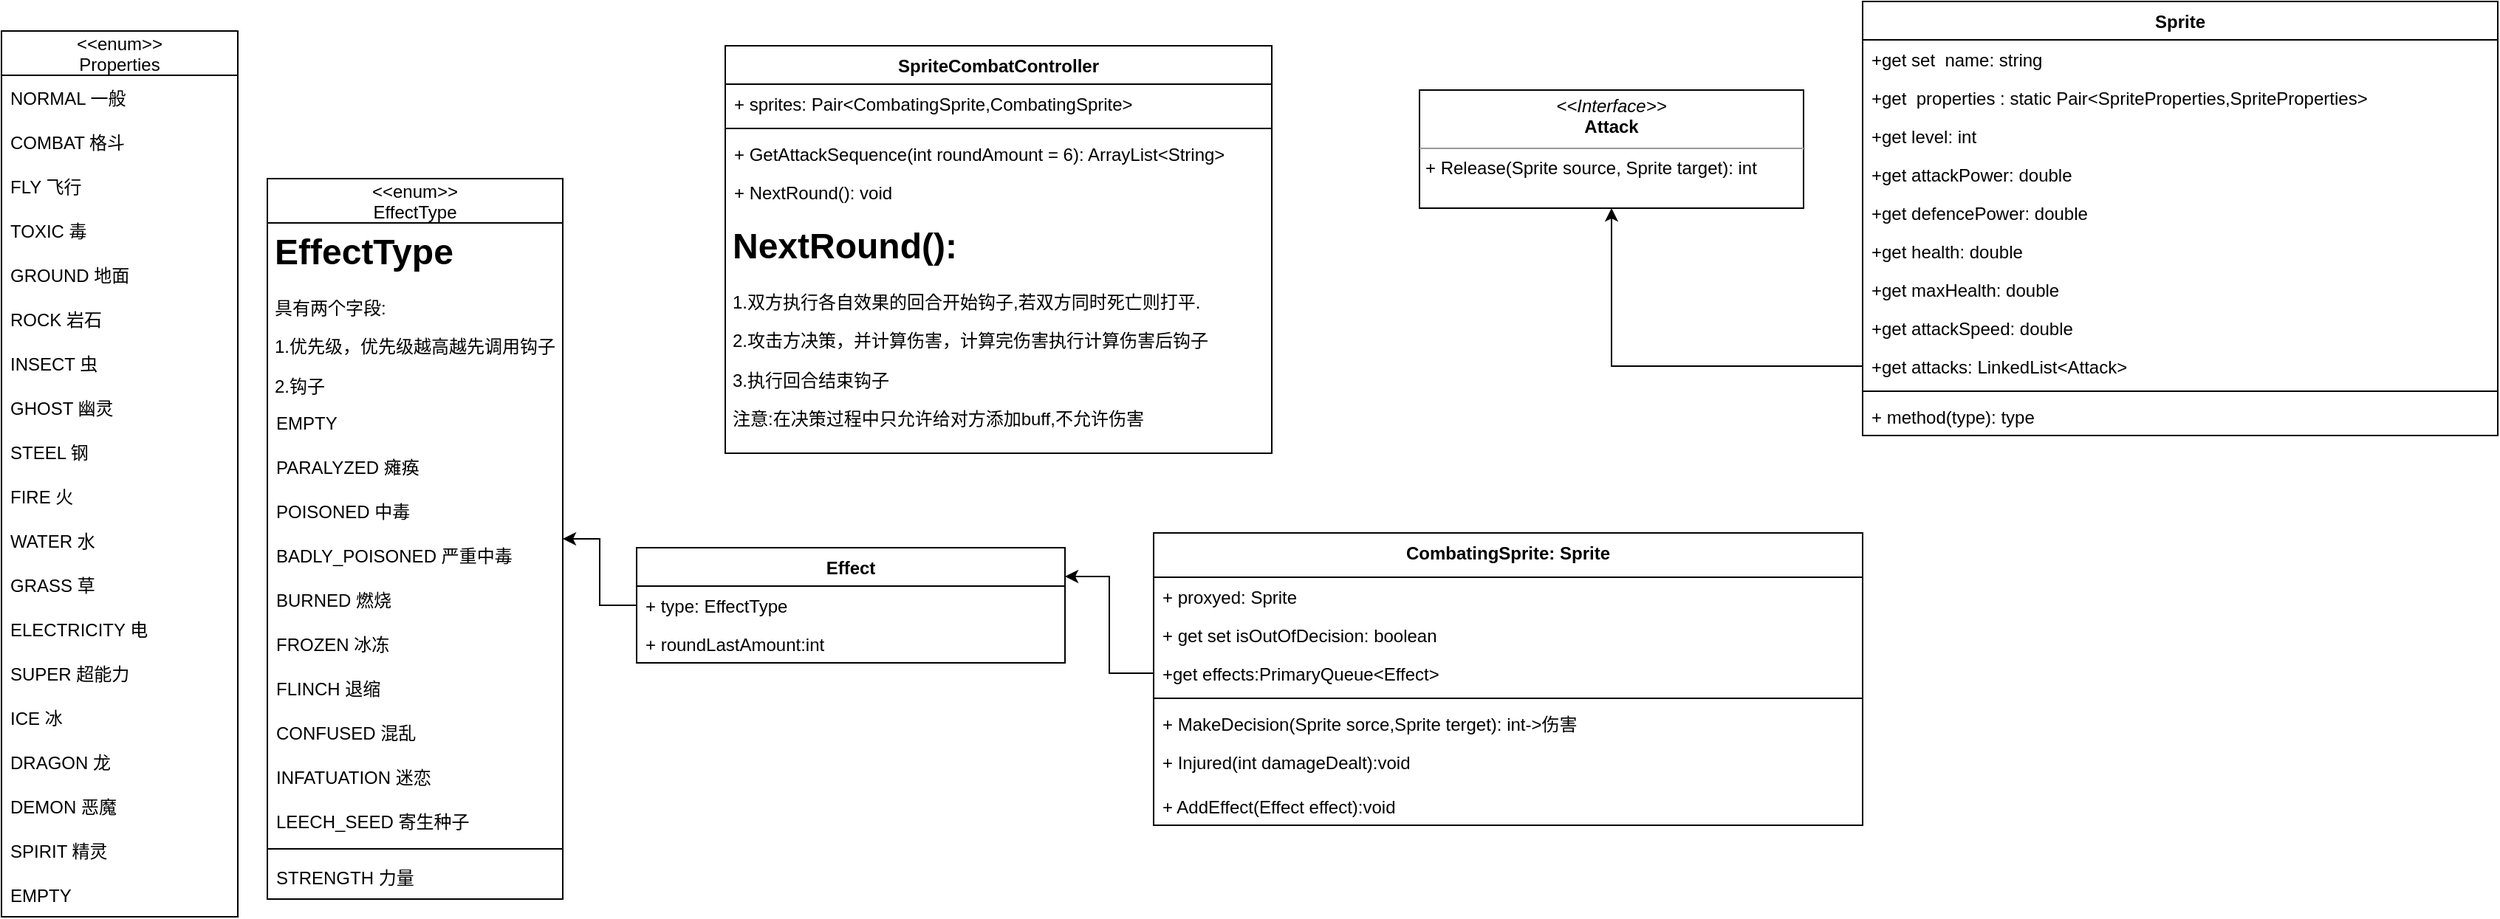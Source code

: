 <mxfile version="19.0.3" type="device"><diagram id="C5RBs43oDa-KdzZeNtuy" name="Page-1"><mxGraphModel dx="651" dy="1020" grid="1" gridSize="10" guides="1" tooltips="1" connect="1" arrows="1" fold="1" page="1" pageScale="1" pageWidth="827" pageHeight="1169" math="0" shadow="0"><root><mxCell id="WIyWlLk6GJQsqaUBKTNV-0"/><mxCell id="WIyWlLk6GJQsqaUBKTNV-1" parent="WIyWlLk6GJQsqaUBKTNV-0"/><mxCell id="1W_ZS60NMug-V-3pk_HU-4" value="&lt;&lt;enum&gt;&gt;&#10;Properties" style="swimlane;fontStyle=0;childLayout=stackLayout;horizontal=1;startSize=30;horizontalStack=0;resizeParent=1;resizeParentMax=0;resizeLast=0;collapsible=1;marginBottom=0;" parent="WIyWlLk6GJQsqaUBKTNV-1" vertex="1"><mxGeometry x="190" y="20" width="160" height="600" as="geometry"><mxRectangle x="60" y="50" width="140" height="30" as="alternateBounds"/></mxGeometry></mxCell><mxCell id="1W_ZS60NMug-V-3pk_HU-5" value="NORMAL 一般" style="text;strokeColor=none;fillColor=none;align=left;verticalAlign=middle;spacingLeft=4;spacingRight=4;overflow=hidden;points=[[0,0.5],[1,0.5]];portConstraint=eastwest;rotatable=0;" parent="1W_ZS60NMug-V-3pk_HU-4" vertex="1"><mxGeometry y="30" width="160" height="30" as="geometry"/></mxCell><mxCell id="1W_ZS60NMug-V-3pk_HU-6" value="COMBAT 格斗" style="text;strokeColor=none;fillColor=none;align=left;verticalAlign=middle;spacingLeft=4;spacingRight=4;overflow=hidden;points=[[0,0.5],[1,0.5]];portConstraint=eastwest;rotatable=0;" parent="1W_ZS60NMug-V-3pk_HU-4" vertex="1"><mxGeometry y="60" width="160" height="30" as="geometry"/></mxCell><mxCell id="1W_ZS60NMug-V-3pk_HU-7" value="FLY 飞行" style="text;strokeColor=none;fillColor=none;align=left;verticalAlign=middle;spacingLeft=4;spacingRight=4;overflow=hidden;points=[[0,0.5],[1,0.5]];portConstraint=eastwest;rotatable=0;" parent="1W_ZS60NMug-V-3pk_HU-4" vertex="1"><mxGeometry y="90" width="160" height="30" as="geometry"/></mxCell><mxCell id="1W_ZS60NMug-V-3pk_HU-12" value="TOXIC 毒" style="text;strokeColor=none;fillColor=none;align=left;verticalAlign=middle;spacingLeft=4;spacingRight=4;overflow=hidden;points=[[0,0.5],[1,0.5]];portConstraint=eastwest;rotatable=0;" parent="1W_ZS60NMug-V-3pk_HU-4" vertex="1"><mxGeometry y="120" width="160" height="30" as="geometry"/></mxCell><mxCell id="1W_ZS60NMug-V-3pk_HU-13" value="GROUND 地面" style="text;strokeColor=none;fillColor=none;align=left;verticalAlign=middle;spacingLeft=4;spacingRight=4;overflow=hidden;points=[[0,0.5],[1,0.5]];portConstraint=eastwest;rotatable=0;" parent="1W_ZS60NMug-V-3pk_HU-4" vertex="1"><mxGeometry y="150" width="160" height="30" as="geometry"/></mxCell><mxCell id="1W_ZS60NMug-V-3pk_HU-14" value="ROCK 岩石" style="text;strokeColor=none;fillColor=none;align=left;verticalAlign=middle;spacingLeft=4;spacingRight=4;overflow=hidden;points=[[0,0.5],[1,0.5]];portConstraint=eastwest;rotatable=0;" parent="1W_ZS60NMug-V-3pk_HU-4" vertex="1"><mxGeometry y="180" width="160" height="30" as="geometry"/></mxCell><mxCell id="1W_ZS60NMug-V-3pk_HU-15" value="INSECT 虫" style="text;strokeColor=none;fillColor=none;align=left;verticalAlign=middle;spacingLeft=4;spacingRight=4;overflow=hidden;points=[[0,0.5],[1,0.5]];portConstraint=eastwest;rotatable=0;" parent="1W_ZS60NMug-V-3pk_HU-4" vertex="1"><mxGeometry y="210" width="160" height="30" as="geometry"/></mxCell><mxCell id="1W_ZS60NMug-V-3pk_HU-16" value="GHOST 幽灵" style="text;strokeColor=none;fillColor=none;align=left;verticalAlign=middle;spacingLeft=4;spacingRight=4;overflow=hidden;points=[[0,0.5],[1,0.5]];portConstraint=eastwest;rotatable=0;" parent="1W_ZS60NMug-V-3pk_HU-4" vertex="1"><mxGeometry y="240" width="160" height="30" as="geometry"/></mxCell><mxCell id="1W_ZS60NMug-V-3pk_HU-17" value="STEEL 钢" style="text;strokeColor=none;fillColor=none;align=left;verticalAlign=middle;spacingLeft=4;spacingRight=4;overflow=hidden;points=[[0,0.5],[1,0.5]];portConstraint=eastwest;rotatable=0;" parent="1W_ZS60NMug-V-3pk_HU-4" vertex="1"><mxGeometry y="270" width="160" height="30" as="geometry"/></mxCell><mxCell id="1W_ZS60NMug-V-3pk_HU-18" value="FIRE 火" style="text;strokeColor=none;fillColor=none;align=left;verticalAlign=middle;spacingLeft=4;spacingRight=4;overflow=hidden;points=[[0,0.5],[1,0.5]];portConstraint=eastwest;rotatable=0;" parent="1W_ZS60NMug-V-3pk_HU-4" vertex="1"><mxGeometry y="300" width="160" height="30" as="geometry"/></mxCell><mxCell id="1W_ZS60NMug-V-3pk_HU-19" value="WATER 水" style="text;strokeColor=none;fillColor=none;align=left;verticalAlign=middle;spacingLeft=4;spacingRight=4;overflow=hidden;points=[[0,0.5],[1,0.5]];portConstraint=eastwest;rotatable=0;" parent="1W_ZS60NMug-V-3pk_HU-4" vertex="1"><mxGeometry y="330" width="160" height="30" as="geometry"/></mxCell><mxCell id="1W_ZS60NMug-V-3pk_HU-20" value="GRASS 草" style="text;strokeColor=none;fillColor=none;align=left;verticalAlign=middle;spacingLeft=4;spacingRight=4;overflow=hidden;points=[[0,0.5],[1,0.5]];portConstraint=eastwest;rotatable=0;" parent="1W_ZS60NMug-V-3pk_HU-4" vertex="1"><mxGeometry y="360" width="160" height="30" as="geometry"/></mxCell><mxCell id="1W_ZS60NMug-V-3pk_HU-22" value="ELECTRICITY 电" style="text;strokeColor=none;fillColor=none;align=left;verticalAlign=middle;spacingLeft=4;spacingRight=4;overflow=hidden;points=[[0,0.5],[1,0.5]];portConstraint=eastwest;rotatable=0;" parent="1W_ZS60NMug-V-3pk_HU-4" vertex="1"><mxGeometry y="390" width="160" height="30" as="geometry"/></mxCell><mxCell id="1W_ZS60NMug-V-3pk_HU-23" value="SUPER 超能力" style="text;strokeColor=none;fillColor=none;align=left;verticalAlign=middle;spacingLeft=4;spacingRight=4;overflow=hidden;points=[[0,0.5],[1,0.5]];portConstraint=eastwest;rotatable=0;" parent="1W_ZS60NMug-V-3pk_HU-4" vertex="1"><mxGeometry y="420" width="160" height="30" as="geometry"/></mxCell><mxCell id="1W_ZS60NMug-V-3pk_HU-24" value="ICE 冰" style="text;strokeColor=none;fillColor=none;align=left;verticalAlign=middle;spacingLeft=4;spacingRight=4;overflow=hidden;points=[[0,0.5],[1,0.5]];portConstraint=eastwest;rotatable=0;" parent="1W_ZS60NMug-V-3pk_HU-4" vertex="1"><mxGeometry y="450" width="160" height="30" as="geometry"/></mxCell><mxCell id="1W_ZS60NMug-V-3pk_HU-25" value="DRAGON 龙" style="text;strokeColor=none;fillColor=none;align=left;verticalAlign=middle;spacingLeft=4;spacingRight=4;overflow=hidden;points=[[0,0.5],[1,0.5]];portConstraint=eastwest;rotatable=0;" parent="1W_ZS60NMug-V-3pk_HU-4" vertex="1"><mxGeometry y="480" width="160" height="30" as="geometry"/></mxCell><mxCell id="1W_ZS60NMug-V-3pk_HU-26" value="DEMON 恶魔" style="text;strokeColor=none;fillColor=none;align=left;verticalAlign=middle;spacingLeft=4;spacingRight=4;overflow=hidden;points=[[0,0.5],[1,0.5]];portConstraint=eastwest;rotatable=0;" parent="1W_ZS60NMug-V-3pk_HU-4" vertex="1"><mxGeometry y="510" width="160" height="30" as="geometry"/></mxCell><mxCell id="1W_ZS60NMug-V-3pk_HU-27" value="SPIRIT 精灵" style="text;strokeColor=none;fillColor=none;align=left;verticalAlign=middle;spacingLeft=4;spacingRight=4;overflow=hidden;points=[[0,0.5],[1,0.5]];portConstraint=eastwest;rotatable=0;" parent="1W_ZS60NMug-V-3pk_HU-4" vertex="1"><mxGeometry y="540" width="160" height="30" as="geometry"/></mxCell><mxCell id="1W_ZS60NMug-V-3pk_HU-71" value="EMPTY" style="text;strokeColor=none;fillColor=none;align=left;verticalAlign=middle;spacingLeft=4;spacingRight=4;overflow=hidden;points=[[0,0.5],[1,0.5]];portConstraint=eastwest;rotatable=0;" parent="1W_ZS60NMug-V-3pk_HU-4" vertex="1"><mxGeometry y="570" width="160" height="30" as="geometry"/></mxCell><mxCell id="1W_ZS60NMug-V-3pk_HU-43" value="Sprite" style="swimlane;fontStyle=1;align=center;verticalAlign=top;childLayout=stackLayout;horizontal=1;startSize=26;horizontalStack=0;resizeParent=1;resizeParentMax=0;resizeLast=0;collapsible=1;marginBottom=0;" parent="WIyWlLk6GJQsqaUBKTNV-1" vertex="1"><mxGeometry x="1450" width="430" height="294" as="geometry"/></mxCell><mxCell id="1W_ZS60NMug-V-3pk_HU-44" value="+get set  name: string" style="text;strokeColor=none;fillColor=none;align=left;verticalAlign=top;spacingLeft=4;spacingRight=4;overflow=hidden;rotatable=0;points=[[0,0.5],[1,0.5]];portConstraint=eastwest;" parent="1W_ZS60NMug-V-3pk_HU-43" vertex="1"><mxGeometry y="26" width="430" height="26" as="geometry"/></mxCell><mxCell id="1W_ZS60NMug-V-3pk_HU-48" value="+get  properties : static Pair&lt;SpriteProperties,SpriteProperties&gt;" style="text;strokeColor=none;fillColor=none;align=left;verticalAlign=top;spacingLeft=4;spacingRight=4;overflow=hidden;rotatable=0;points=[[0,0.5],[1,0.5]];portConstraint=eastwest;" parent="1W_ZS60NMug-V-3pk_HU-43" vertex="1"><mxGeometry y="52" width="430" height="26" as="geometry"/></mxCell><mxCell id="1W_ZS60NMug-V-3pk_HU-73" value="+get level: int" style="text;strokeColor=none;fillColor=none;align=left;verticalAlign=top;spacingLeft=4;spacingRight=4;overflow=hidden;rotatable=0;points=[[0,0.5],[1,0.5]];portConstraint=eastwest;" parent="1W_ZS60NMug-V-3pk_HU-43" vertex="1"><mxGeometry y="78" width="430" height="26" as="geometry"/></mxCell><mxCell id="1W_ZS60NMug-V-3pk_HU-76" value="+get attackPower: double" style="text;strokeColor=none;fillColor=none;align=left;verticalAlign=top;spacingLeft=4;spacingRight=4;overflow=hidden;rotatable=0;points=[[0,0.5],[1,0.5]];portConstraint=eastwest;" parent="1W_ZS60NMug-V-3pk_HU-43" vertex="1"><mxGeometry y="104" width="430" height="26" as="geometry"/></mxCell><mxCell id="1W_ZS60NMug-V-3pk_HU-77" value="+get defencePower: double" style="text;strokeColor=none;fillColor=none;align=left;verticalAlign=top;spacingLeft=4;spacingRight=4;overflow=hidden;rotatable=0;points=[[0,0.5],[1,0.5]];portConstraint=eastwest;" parent="1W_ZS60NMug-V-3pk_HU-43" vertex="1"><mxGeometry y="130" width="430" height="26" as="geometry"/></mxCell><mxCell id="1W_ZS60NMug-V-3pk_HU-78" value="+get health: double" style="text;strokeColor=none;fillColor=none;align=left;verticalAlign=top;spacingLeft=4;spacingRight=4;overflow=hidden;rotatable=0;points=[[0,0.5],[1,0.5]];portConstraint=eastwest;" parent="1W_ZS60NMug-V-3pk_HU-43" vertex="1"><mxGeometry y="156" width="430" height="26" as="geometry"/></mxCell><mxCell id="1W_ZS60NMug-V-3pk_HU-79" value="+get maxHealth: double" style="text;strokeColor=none;fillColor=none;align=left;verticalAlign=top;spacingLeft=4;spacingRight=4;overflow=hidden;rotatable=0;points=[[0,0.5],[1,0.5]];portConstraint=eastwest;" parent="1W_ZS60NMug-V-3pk_HU-43" vertex="1"><mxGeometry y="182" width="430" height="26" as="geometry"/></mxCell><mxCell id="1W_ZS60NMug-V-3pk_HU-80" value="+get attackSpeed: double" style="text;strokeColor=none;fillColor=none;align=left;verticalAlign=top;spacingLeft=4;spacingRight=4;overflow=hidden;rotatable=0;points=[[0,0.5],[1,0.5]];portConstraint=eastwest;" parent="1W_ZS60NMug-V-3pk_HU-43" vertex="1"><mxGeometry y="208" width="430" height="26" as="geometry"/></mxCell><mxCell id="1W_ZS60NMug-V-3pk_HU-81" value="+get attacks: LinkedList&lt;Attack&gt;" style="text;strokeColor=none;fillColor=none;align=left;verticalAlign=top;spacingLeft=4;spacingRight=4;overflow=hidden;rotatable=0;points=[[0,0.5],[1,0.5]];portConstraint=eastwest;" parent="1W_ZS60NMug-V-3pk_HU-43" vertex="1"><mxGeometry y="234" width="430" height="26" as="geometry"/></mxCell><mxCell id="1W_ZS60NMug-V-3pk_HU-45" value="" style="line;strokeWidth=1;fillColor=none;align=left;verticalAlign=middle;spacingTop=-1;spacingLeft=3;spacingRight=3;rotatable=0;labelPosition=right;points=[];portConstraint=eastwest;" parent="1W_ZS60NMug-V-3pk_HU-43" vertex="1"><mxGeometry y="260" width="430" height="8" as="geometry"/></mxCell><mxCell id="1W_ZS60NMug-V-3pk_HU-46" value="+ method(type): type" style="text;strokeColor=none;fillColor=none;align=left;verticalAlign=top;spacingLeft=4;spacingRight=4;overflow=hidden;rotatable=0;points=[[0,0.5],[1,0.5]];portConstraint=eastwest;" parent="1W_ZS60NMug-V-3pk_HU-43" vertex="1"><mxGeometry y="268" width="430" height="26" as="geometry"/></mxCell><mxCell id="1W_ZS60NMug-V-3pk_HU-75" value="&lt;p style=&quot;margin:0px;margin-top:4px;text-align:center;&quot;&gt;&lt;i&gt;&amp;lt;&amp;lt;Interface&amp;gt;&amp;gt;&lt;/i&gt;&lt;br&gt;&lt;b&gt;Attack&lt;/b&gt;&lt;/p&gt;&lt;hr size=&quot;1&quot;&gt;&lt;p style=&quot;margin:0px;margin-left:4px;&quot;&gt;+ Release(Sprite source, Sprite target): int&lt;br&gt;&lt;/p&gt;" style="verticalAlign=top;align=left;overflow=fill;fontSize=12;fontFamily=Helvetica;html=1;" parent="WIyWlLk6GJQsqaUBKTNV-1" vertex="1"><mxGeometry x="1150" y="60" width="260" height="80" as="geometry"/></mxCell><mxCell id="1W_ZS60NMug-V-3pk_HU-84" value="&lt;&lt;enum&gt;&gt;&#10;EffectType" style="swimlane;fontStyle=0;childLayout=stackLayout;horizontal=1;startSize=30;horizontalStack=0;resizeParent=1;resizeParentMax=0;resizeLast=0;collapsible=1;marginBottom=0;" parent="WIyWlLk6GJQsqaUBKTNV-1" vertex="1"><mxGeometry x="370" y="120" width="200" height="488" as="geometry"><mxRectangle x="60" y="50" width="140" height="30" as="alternateBounds"/></mxGeometry></mxCell><mxCell id="F1kfjlFFtdfNfEcV9P3_-18" value="&lt;h1&gt;EffectType&lt;/h1&gt;&lt;p&gt;具有两个字段:&lt;/p&gt;&lt;p&gt;1.优先级，优先级越高越先调用钩子&lt;/p&gt;&lt;p&gt;2.钩子&lt;/p&gt;" style="text;html=1;strokeColor=none;fillColor=none;spacing=5;spacingTop=-20;whiteSpace=wrap;overflow=hidden;rounded=0;" vertex="1" parent="1W_ZS60NMug-V-3pk_HU-84"><mxGeometry y="30" width="200" height="120" as="geometry"/></mxCell><mxCell id="1W_ZS60NMug-V-3pk_HU-103" value="EMPTY" style="text;strokeColor=none;fillColor=none;align=left;verticalAlign=middle;spacingLeft=4;spacingRight=4;overflow=hidden;points=[[0,0.5],[1,0.5]];portConstraint=eastwest;rotatable=0;" parent="1W_ZS60NMug-V-3pk_HU-84" vertex="1"><mxGeometry y="150" width="200" height="30" as="geometry"/></mxCell><mxCell id="1W_ZS60NMug-V-3pk_HU-104" value="PARALYZED 瘫痪" style="text;strokeColor=none;fillColor=none;align=left;verticalAlign=middle;spacingLeft=4;spacingRight=4;overflow=hidden;points=[[0,0.5],[1,0.5]];portConstraint=eastwest;rotatable=0;" parent="1W_ZS60NMug-V-3pk_HU-84" vertex="1"><mxGeometry y="180" width="200" height="30" as="geometry"/></mxCell><mxCell id="1W_ZS60NMug-V-3pk_HU-107" value="POISONED 中毒" style="text;strokeColor=none;fillColor=none;align=left;verticalAlign=middle;spacingLeft=4;spacingRight=4;overflow=hidden;points=[[0,0.5],[1,0.5]];portConstraint=eastwest;rotatable=0;" parent="1W_ZS60NMug-V-3pk_HU-84" vertex="1"><mxGeometry y="210" width="200" height="30" as="geometry"/></mxCell><mxCell id="1W_ZS60NMug-V-3pk_HU-108" value="BADLY_POISONED 严重中毒" style="text;strokeColor=none;fillColor=none;align=left;verticalAlign=middle;spacingLeft=4;spacingRight=4;overflow=hidden;points=[[0,0.5],[1,0.5]];portConstraint=eastwest;rotatable=0;" parent="1W_ZS60NMug-V-3pk_HU-84" vertex="1"><mxGeometry y="240" width="200" height="30" as="geometry"/></mxCell><mxCell id="1W_ZS60NMug-V-3pk_HU-109" value="BURNED 燃烧" style="text;strokeColor=none;fillColor=none;align=left;verticalAlign=middle;spacingLeft=4;spacingRight=4;overflow=hidden;points=[[0,0.5],[1,0.5]];portConstraint=eastwest;rotatable=0;" parent="1W_ZS60NMug-V-3pk_HU-84" vertex="1"><mxGeometry y="270" width="200" height="30" as="geometry"/></mxCell><mxCell id="1W_ZS60NMug-V-3pk_HU-110" value="FROZEN 冰冻" style="text;strokeColor=none;fillColor=none;align=left;verticalAlign=middle;spacingLeft=4;spacingRight=4;overflow=hidden;points=[[0,0.5],[1,0.5]];portConstraint=eastwest;rotatable=0;" parent="1W_ZS60NMug-V-3pk_HU-84" vertex="1"><mxGeometry y="300" width="200" height="30" as="geometry"/></mxCell><mxCell id="1W_ZS60NMug-V-3pk_HU-111" value="FLINCH 退缩" style="text;strokeColor=none;fillColor=none;align=left;verticalAlign=middle;spacingLeft=4;spacingRight=4;overflow=hidden;points=[[0,0.5],[1,0.5]];portConstraint=eastwest;rotatable=0;" parent="1W_ZS60NMug-V-3pk_HU-84" vertex="1"><mxGeometry y="330" width="200" height="30" as="geometry"/></mxCell><mxCell id="1W_ZS60NMug-V-3pk_HU-112" value="CONFUSED 混乱" style="text;strokeColor=none;fillColor=none;align=left;verticalAlign=middle;spacingLeft=4;spacingRight=4;overflow=hidden;points=[[0,0.5],[1,0.5]];portConstraint=eastwest;rotatable=0;" parent="1W_ZS60NMug-V-3pk_HU-84" vertex="1"><mxGeometry y="360" width="200" height="30" as="geometry"/></mxCell><mxCell id="1W_ZS60NMug-V-3pk_HU-113" value="INFATUATION 迷恋" style="text;strokeColor=none;fillColor=none;align=left;verticalAlign=middle;spacingLeft=4;spacingRight=4;overflow=hidden;points=[[0,0.5],[1,0.5]];portConstraint=eastwest;rotatable=0;" parent="1W_ZS60NMug-V-3pk_HU-84" vertex="1"><mxGeometry y="390" width="200" height="30" as="geometry"/></mxCell><mxCell id="1W_ZS60NMug-V-3pk_HU-115" value="LEECH_SEED 寄生种子" style="text;strokeColor=none;fillColor=none;align=left;verticalAlign=middle;spacingLeft=4;spacingRight=4;overflow=hidden;points=[[0,0.5],[1,0.5]];portConstraint=eastwest;rotatable=0;" parent="1W_ZS60NMug-V-3pk_HU-84" vertex="1"><mxGeometry y="420" width="200" height="30" as="geometry"/></mxCell><mxCell id="1W_ZS60NMug-V-3pk_HU-124" value="" style="line;strokeWidth=1;fillColor=none;align=left;verticalAlign=middle;spacingTop=-1;spacingLeft=3;spacingRight=3;rotatable=0;labelPosition=right;points=[];portConstraint=eastwest;" parent="1W_ZS60NMug-V-3pk_HU-84" vertex="1"><mxGeometry y="450" width="200" height="8" as="geometry"/></mxCell><mxCell id="1W_ZS60NMug-V-3pk_HU-125" value="STRENGTH 力量" style="text;strokeColor=none;fillColor=none;align=left;verticalAlign=middle;spacingLeft=4;spacingRight=4;overflow=hidden;points=[[0,0.5],[1,0.5]];portConstraint=eastwest;rotatable=0;" parent="1W_ZS60NMug-V-3pk_HU-84" vertex="1"><mxGeometry y="458" width="200" height="30" as="geometry"/></mxCell><mxCell id="F1kfjlFFtdfNfEcV9P3_-4" value="SpriteCombatController" style="swimlane;fontStyle=1;align=center;verticalAlign=top;childLayout=stackLayout;horizontal=1;startSize=26;horizontalStack=0;resizeParent=1;resizeParentMax=0;resizeLast=0;collapsible=1;marginBottom=0;" vertex="1" parent="WIyWlLk6GJQsqaUBKTNV-1"><mxGeometry x="680" y="30" width="370" height="276" as="geometry"/></mxCell><mxCell id="F1kfjlFFtdfNfEcV9P3_-5" value="+ sprites: Pair&lt;CombatingSprite,CombatingSprite&gt;" style="text;strokeColor=none;fillColor=none;align=left;verticalAlign=top;spacingLeft=4;spacingRight=4;overflow=hidden;rotatable=0;points=[[0,0.5],[1,0.5]];portConstraint=eastwest;" vertex="1" parent="F1kfjlFFtdfNfEcV9P3_-4"><mxGeometry y="26" width="370" height="26" as="geometry"/></mxCell><mxCell id="F1kfjlFFtdfNfEcV9P3_-6" value="" style="line;strokeWidth=1;fillColor=none;align=left;verticalAlign=middle;spacingTop=-1;spacingLeft=3;spacingRight=3;rotatable=0;labelPosition=right;points=[];portConstraint=eastwest;" vertex="1" parent="F1kfjlFFtdfNfEcV9P3_-4"><mxGeometry y="52" width="370" height="8" as="geometry"/></mxCell><mxCell id="F1kfjlFFtdfNfEcV9P3_-7" value="+ GetAttackSequence(int roundAmount = 6): ArrayList&lt;String&gt;" style="text;strokeColor=none;fillColor=none;align=left;verticalAlign=top;spacingLeft=4;spacingRight=4;overflow=hidden;rotatable=0;points=[[0,0.5],[1,0.5]];portConstraint=eastwest;" vertex="1" parent="F1kfjlFFtdfNfEcV9P3_-4"><mxGeometry y="60" width="370" height="26" as="geometry"/></mxCell><mxCell id="F1kfjlFFtdfNfEcV9P3_-8" value="+ NextRound(): void " style="text;strokeColor=none;fillColor=none;align=left;verticalAlign=top;spacingLeft=4;spacingRight=4;overflow=hidden;rotatable=0;points=[[0,0.5],[1,0.5]];portConstraint=eastwest;" vertex="1" parent="F1kfjlFFtdfNfEcV9P3_-4"><mxGeometry y="86" width="370" height="30" as="geometry"/></mxCell><mxCell id="F1kfjlFFtdfNfEcV9P3_-9" value="&lt;h1&gt;NextRound():&lt;/h1&gt;&lt;p&gt;1.双方执行各自效果的回合开始钩子,若双方同时死亡则打平.&lt;/p&gt;&lt;p&gt;2.攻击方决策，并计算伤害，计算完伤害执行计算伤害后钩子&lt;/p&gt;&lt;p&gt;3.执行回合结束钩子&lt;/p&gt;&lt;p&gt;注意:在决策过程中只允许给对方添加buff,不允许伤害&lt;/p&gt;" style="text;html=1;strokeColor=none;fillColor=none;spacing=5;spacingTop=-20;whiteSpace=wrap;overflow=hidden;rounded=0;" vertex="1" parent="F1kfjlFFtdfNfEcV9P3_-4"><mxGeometry y="116" width="370" height="160" as="geometry"/></mxCell><mxCell id="F1kfjlFFtdfNfEcV9P3_-10" value="CombatingSprite: Sprite" style="swimlane;fontStyle=1;align=center;verticalAlign=top;childLayout=stackLayout;horizontal=1;startSize=30;horizontalStack=0;resizeParent=1;resizeParentMax=0;resizeLast=0;collapsible=1;marginBottom=0;" vertex="1" parent="WIyWlLk6GJQsqaUBKTNV-1"><mxGeometry x="970" y="360" width="480" height="198" as="geometry"/></mxCell><mxCell id="F1kfjlFFtdfNfEcV9P3_-11" value="+ proxyed: Sprite" style="text;strokeColor=none;fillColor=none;align=left;verticalAlign=top;spacingLeft=4;spacingRight=4;overflow=hidden;rotatable=0;points=[[0,0.5],[1,0.5]];portConstraint=eastwest;" vertex="1" parent="F1kfjlFFtdfNfEcV9P3_-10"><mxGeometry y="30" width="480" height="26" as="geometry"/></mxCell><mxCell id="F1kfjlFFtdfNfEcV9P3_-14" value="+ get set isOutOfDecision: boolean" style="text;strokeColor=none;fillColor=none;align=left;verticalAlign=top;spacingLeft=4;spacingRight=4;overflow=hidden;rotatable=0;points=[[0,0.5],[1,0.5]];portConstraint=eastwest;" vertex="1" parent="F1kfjlFFtdfNfEcV9P3_-10"><mxGeometry y="56" width="480" height="26" as="geometry"/></mxCell><mxCell id="1W_ZS60NMug-V-3pk_HU-83" value="+get effects:PrimaryQueue&lt;Effect&gt;" style="text;strokeColor=none;fillColor=none;align=left;verticalAlign=top;spacingLeft=4;spacingRight=4;overflow=hidden;rotatable=0;points=[[0,0.5],[1,0.5]];portConstraint=eastwest;" parent="F1kfjlFFtdfNfEcV9P3_-10" vertex="1"><mxGeometry y="82" width="480" height="26" as="geometry"/></mxCell><mxCell id="F1kfjlFFtdfNfEcV9P3_-12" value="" style="line;strokeWidth=1;fillColor=none;align=left;verticalAlign=middle;spacingTop=-1;spacingLeft=3;spacingRight=3;rotatable=0;labelPosition=right;points=[];portConstraint=eastwest;" vertex="1" parent="F1kfjlFFtdfNfEcV9P3_-10"><mxGeometry y="108" width="480" height="8" as="geometry"/></mxCell><mxCell id="F1kfjlFFtdfNfEcV9P3_-13" value="+ MakeDecision(Sprite sorce,Sprite terget): int-&gt;伤害" style="text;strokeColor=none;fillColor=none;align=left;verticalAlign=top;spacingLeft=4;spacingRight=4;overflow=hidden;rotatable=0;points=[[0,0.5],[1,0.5]];portConstraint=eastwest;" vertex="1" parent="F1kfjlFFtdfNfEcV9P3_-10"><mxGeometry y="116" width="480" height="26" as="geometry"/></mxCell><mxCell id="F1kfjlFFtdfNfEcV9P3_-15" value="+ Injured(int damageDealt):void" style="text;strokeColor=none;fillColor=none;align=left;verticalAlign=top;spacingLeft=4;spacingRight=4;overflow=hidden;rotatable=0;points=[[0,0.5],[1,0.5]];portConstraint=eastwest;" vertex="1" parent="F1kfjlFFtdfNfEcV9P3_-10"><mxGeometry y="142" width="480" height="30" as="geometry"/></mxCell><mxCell id="F1kfjlFFtdfNfEcV9P3_-16" value="+ AddEffect(Effect effect):void" style="text;strokeColor=none;fillColor=none;align=left;verticalAlign=top;spacingLeft=4;spacingRight=4;overflow=hidden;rotatable=0;points=[[0,0.5],[1,0.5]];portConstraint=eastwest;" vertex="1" parent="F1kfjlFFtdfNfEcV9P3_-10"><mxGeometry y="172" width="480" height="26" as="geometry"/></mxCell><mxCell id="F1kfjlFFtdfNfEcV9P3_-20" value="Effect" style="swimlane;fontStyle=1;align=center;verticalAlign=top;childLayout=stackLayout;horizontal=1;startSize=26;horizontalStack=0;resizeParent=1;resizeParentMax=0;resizeLast=0;collapsible=1;marginBottom=0;" vertex="1" parent="WIyWlLk6GJQsqaUBKTNV-1"><mxGeometry x="620" y="370" width="290" height="78" as="geometry"/></mxCell><mxCell id="F1kfjlFFtdfNfEcV9P3_-21" value="+ type: EffectType" style="text;strokeColor=none;fillColor=none;align=left;verticalAlign=top;spacingLeft=4;spacingRight=4;overflow=hidden;rotatable=0;points=[[0,0.5],[1,0.5]];portConstraint=eastwest;" vertex="1" parent="F1kfjlFFtdfNfEcV9P3_-20"><mxGeometry y="26" width="290" height="26" as="geometry"/></mxCell><mxCell id="F1kfjlFFtdfNfEcV9P3_-24" value="+ roundLastAmount:int" style="text;strokeColor=none;fillColor=none;align=left;verticalAlign=top;spacingLeft=4;spacingRight=4;overflow=hidden;rotatable=0;points=[[0,0.5],[1,0.5]];portConstraint=eastwest;" vertex="1" parent="F1kfjlFFtdfNfEcV9P3_-20"><mxGeometry y="52" width="290" height="26" as="geometry"/></mxCell><mxCell id="F1kfjlFFtdfNfEcV9P3_-25" style="edgeStyle=orthogonalEdgeStyle;rounded=0;orthogonalLoop=1;jettySize=auto;html=1;" edge="1" parent="WIyWlLk6GJQsqaUBKTNV-1" source="F1kfjlFFtdfNfEcV9P3_-21" target="1W_ZS60NMug-V-3pk_HU-84"><mxGeometry relative="1" as="geometry"/></mxCell><mxCell id="F1kfjlFFtdfNfEcV9P3_-26" style="edgeStyle=orthogonalEdgeStyle;rounded=0;orthogonalLoop=1;jettySize=auto;html=1;entryX=1;entryY=0.25;entryDx=0;entryDy=0;" edge="1" parent="WIyWlLk6GJQsqaUBKTNV-1" source="1W_ZS60NMug-V-3pk_HU-83" target="F1kfjlFFtdfNfEcV9P3_-20"><mxGeometry relative="1" as="geometry"/></mxCell><mxCell id="F1kfjlFFtdfNfEcV9P3_-27" style="edgeStyle=orthogonalEdgeStyle;rounded=0;orthogonalLoop=1;jettySize=auto;html=1;" edge="1" parent="WIyWlLk6GJQsqaUBKTNV-1" source="1W_ZS60NMug-V-3pk_HU-81" target="1W_ZS60NMug-V-3pk_HU-75"><mxGeometry relative="1" as="geometry"/></mxCell></root></mxGraphModel></diagram></mxfile>